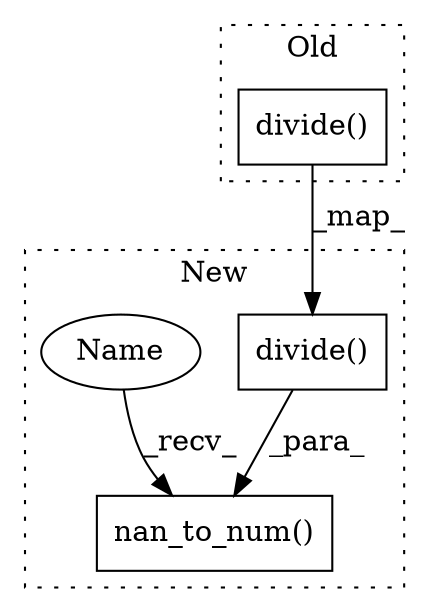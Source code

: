 digraph G {
subgraph cluster0 {
1 [label="divide()" a="75" s="8689,8718" l="10,1" shape="box"];
label = "Old";
style="dotted";
}
subgraph cluster1 {
2 [label="divide()" a="75" s="9928,9957" l="10,21" shape="box"];
3 [label="nan_to_num()" a="75" s="9914,9978" l="14,1" shape="box"];
4 [label="Name" a="87" s="9914" l="2" shape="ellipse"];
label = "New";
style="dotted";
}
1 -> 2 [label="_map_"];
2 -> 3 [label="_para_"];
4 -> 3 [label="_recv_"];
}